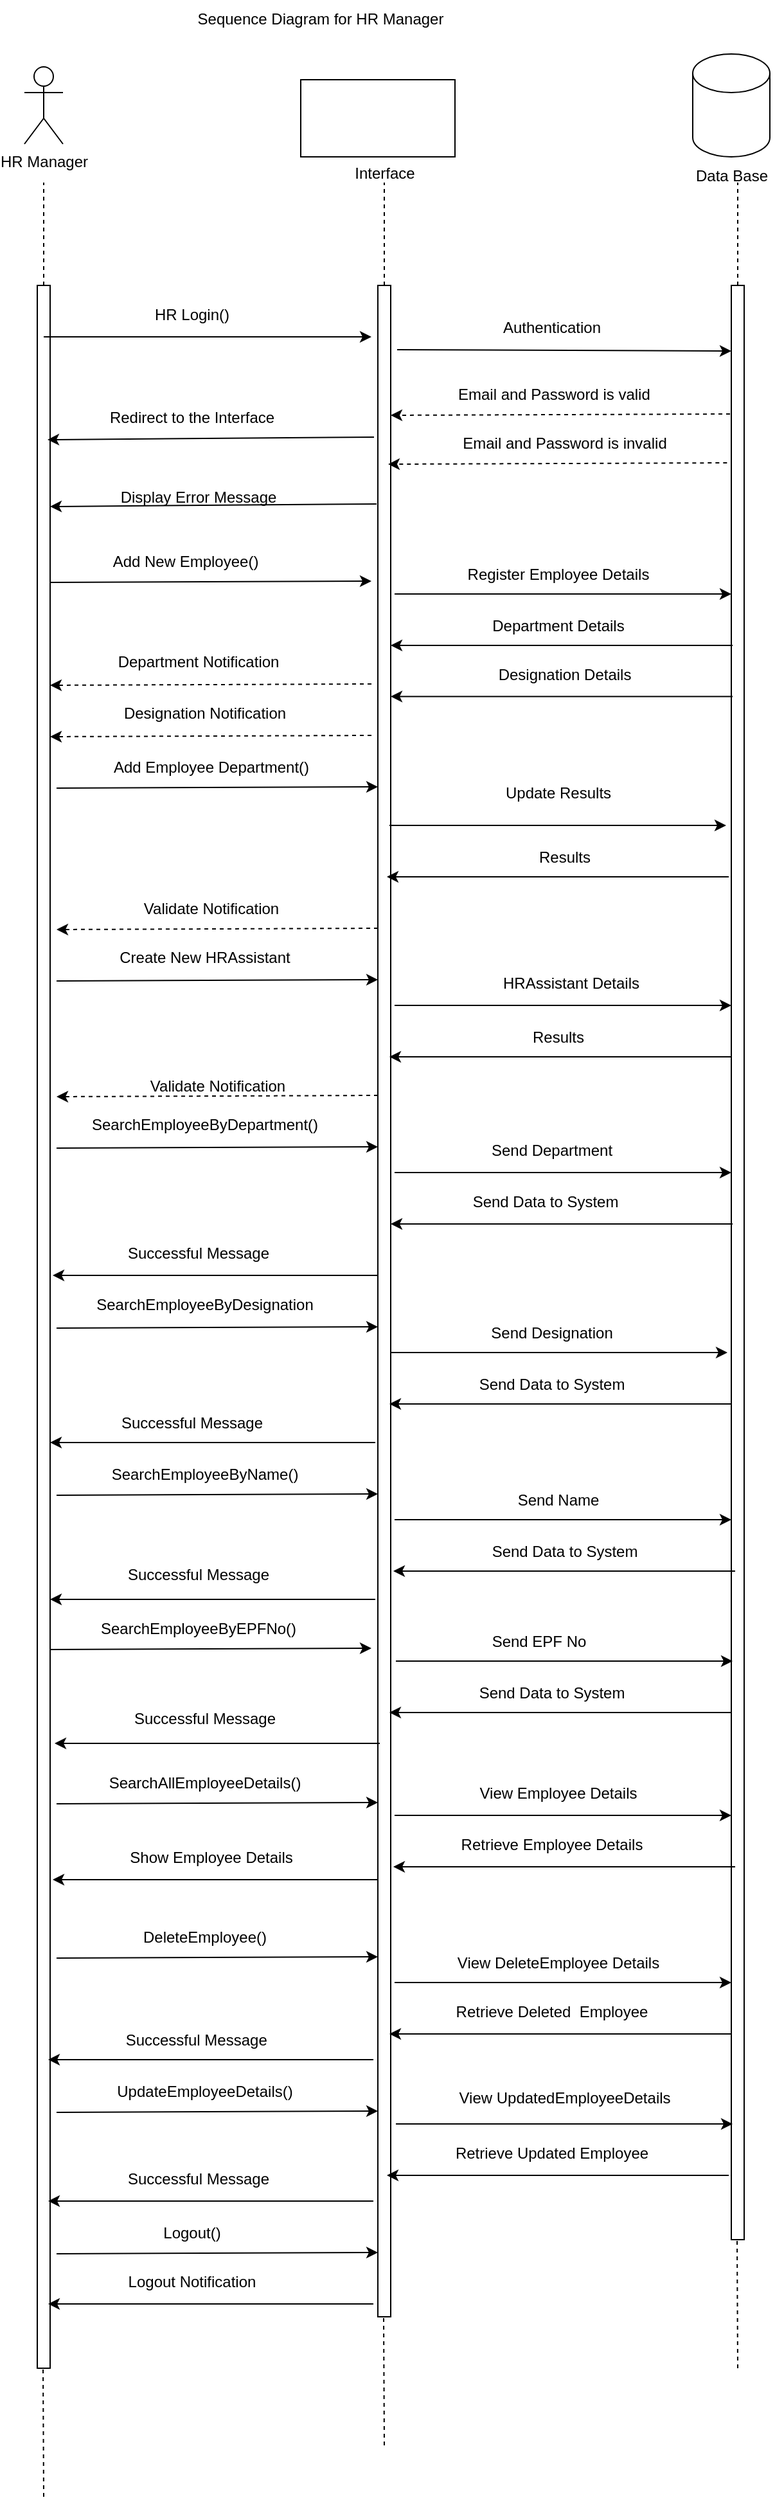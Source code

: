<mxfile version="22.1.11" type="device">
  <diagram name="Page-1" id="OKqTmcxiO-A4mmKjdJ3u">
    <mxGraphModel dx="1335" dy="636" grid="1" gridSize="10" guides="1" tooltips="1" connect="1" arrows="1" fold="1" page="1" pageScale="1" pageWidth="850" pageHeight="1100" math="0" shadow="0">
      <root>
        <mxCell id="0" />
        <mxCell id="1" parent="0" />
        <mxCell id="5ey0apjwmLTVWswMsvuO-1" value="HR Manager" style="shape=umlActor;verticalLabelPosition=bottom;verticalAlign=top;html=1;outlineConnect=0;" parent="1" vertex="1">
          <mxGeometry x="90" y="70" width="30" height="60" as="geometry" />
        </mxCell>
        <mxCell id="5ey0apjwmLTVWswMsvuO-2" value="" style="rounded=0;whiteSpace=wrap;html=1;" parent="1" vertex="1">
          <mxGeometry x="305" y="80" width="120" height="60" as="geometry" />
        </mxCell>
        <mxCell id="5ey0apjwmLTVWswMsvuO-3" value="" style="shape=cylinder3;whiteSpace=wrap;html=1;boundedLbl=1;backgroundOutline=1;size=15;" parent="1" vertex="1">
          <mxGeometry x="610" y="60" width="60" height="80" as="geometry" />
        </mxCell>
        <mxCell id="5ey0apjwmLTVWswMsvuO-4" value="Sequence Diagram for HR Manager" style="text;html=1;align=center;verticalAlign=middle;resizable=0;points=[];autosize=1;strokeColor=none;fillColor=none;" parent="1" vertex="1">
          <mxGeometry x="215" y="18" width="210" height="30" as="geometry" />
        </mxCell>
        <mxCell id="5ey0apjwmLTVWswMsvuO-7" value="Interface" style="text;html=1;align=center;verticalAlign=middle;resizable=0;points=[];autosize=1;strokeColor=none;fillColor=none;" parent="1" vertex="1">
          <mxGeometry x="335" y="138" width="70" height="30" as="geometry" />
        </mxCell>
        <mxCell id="5ey0apjwmLTVWswMsvuO-8" value="Data Base" style="text;html=1;align=center;verticalAlign=middle;resizable=0;points=[];autosize=1;strokeColor=none;fillColor=none;" parent="1" vertex="1">
          <mxGeometry x="600" y="140" width="80" height="30" as="geometry" />
        </mxCell>
        <mxCell id="5ey0apjwmLTVWswMsvuO-12" value="" style="rounded=0;whiteSpace=wrap;html=1;" parent="1" vertex="1">
          <mxGeometry x="100" y="240" width="10" height="1620" as="geometry" />
        </mxCell>
        <mxCell id="5ey0apjwmLTVWswMsvuO-13" value="" style="endArrow=none;dashed=1;html=1;rounded=0;exitX=0.5;exitY=0;exitDx=0;exitDy=0;" parent="1" source="5ey0apjwmLTVWswMsvuO-12" edge="1">
          <mxGeometry width="50" height="50" relative="1" as="geometry">
            <mxPoint x="230" y="310" as="sourcePoint" />
            <mxPoint x="105" y="160" as="targetPoint" />
          </mxGeometry>
        </mxCell>
        <mxCell id="5ey0apjwmLTVWswMsvuO-16" value="" style="rounded=0;whiteSpace=wrap;html=1;" parent="1" vertex="1">
          <mxGeometry x="365" y="240" width="10" height="1580" as="geometry" />
        </mxCell>
        <mxCell id="5ey0apjwmLTVWswMsvuO-17" value="" style="endArrow=none;dashed=1;html=1;rounded=0;exitX=0.5;exitY=0;exitDx=0;exitDy=0;" parent="1" source="5ey0apjwmLTVWswMsvuO-16" edge="1">
          <mxGeometry width="50" height="50" relative="1" as="geometry">
            <mxPoint x="495" y="310" as="sourcePoint" />
            <mxPoint x="370" y="160" as="targetPoint" />
          </mxGeometry>
        </mxCell>
        <mxCell id="5ey0apjwmLTVWswMsvuO-18" value="" style="rounded=0;whiteSpace=wrap;html=1;" parent="1" vertex="1">
          <mxGeometry x="640" y="240" width="10" height="1520" as="geometry" />
        </mxCell>
        <mxCell id="5ey0apjwmLTVWswMsvuO-19" value="" style="endArrow=none;dashed=1;html=1;rounded=0;exitX=0.5;exitY=0;exitDx=0;exitDy=0;" parent="1" source="5ey0apjwmLTVWswMsvuO-18" edge="1">
          <mxGeometry width="50" height="50" relative="1" as="geometry">
            <mxPoint x="770" y="310" as="sourcePoint" />
            <mxPoint x="645" y="160" as="targetPoint" />
          </mxGeometry>
        </mxCell>
        <mxCell id="5ey0apjwmLTVWswMsvuO-21" value="" style="endArrow=classic;html=1;rounded=0;" parent="1" edge="1">
          <mxGeometry width="50" height="50" relative="1" as="geometry">
            <mxPoint x="105" y="280" as="sourcePoint" />
            <mxPoint x="360" y="280" as="targetPoint" />
          </mxGeometry>
        </mxCell>
        <mxCell id="5ey0apjwmLTVWswMsvuO-22" value="" style="endArrow=classic;html=1;rounded=0;" parent="1" edge="1">
          <mxGeometry width="50" height="50" relative="1" as="geometry">
            <mxPoint x="380" y="290" as="sourcePoint" />
            <mxPoint x="640" y="291" as="targetPoint" />
          </mxGeometry>
        </mxCell>
        <mxCell id="5ey0apjwmLTVWswMsvuO-23" value="HR Login()" style="text;html=1;align=center;verticalAlign=middle;resizable=0;points=[];autosize=1;strokeColor=none;fillColor=none;" parent="1" vertex="1">
          <mxGeometry x="180" y="248" width="80" height="30" as="geometry" />
        </mxCell>
        <mxCell id="5ey0apjwmLTVWswMsvuO-24" value="Authentication" style="text;html=1;align=center;verticalAlign=middle;resizable=0;points=[];autosize=1;strokeColor=none;fillColor=none;" parent="1" vertex="1">
          <mxGeometry x="450" y="258" width="100" height="30" as="geometry" />
        </mxCell>
        <mxCell id="5ey0apjwmLTVWswMsvuO-26" value="&amp;nbsp;Email and Password is valid" style="text;html=1;align=center;verticalAlign=middle;resizable=0;points=[];autosize=1;strokeColor=none;fillColor=none;" parent="1" vertex="1">
          <mxGeometry x="410" y="310" width="180" height="30" as="geometry" />
        </mxCell>
        <mxCell id="5ey0apjwmLTVWswMsvuO-28" value="Redirect to the Interface" style="text;html=1;align=center;verticalAlign=middle;resizable=0;points=[];autosize=1;strokeColor=none;fillColor=none;" parent="1" vertex="1">
          <mxGeometry x="145" y="328" width="150" height="30" as="geometry" />
        </mxCell>
        <mxCell id="5ey0apjwmLTVWswMsvuO-30" value="Email and Password is invalid" style="text;html=1;align=center;verticalAlign=middle;resizable=0;points=[];autosize=1;strokeColor=none;fillColor=none;" parent="1" vertex="1">
          <mxGeometry x="420" y="348" width="180" height="30" as="geometry" />
        </mxCell>
        <mxCell id="5ey0apjwmLTVWswMsvuO-31" value="" style="endArrow=classic;html=1;rounded=0;exitX=1.182;exitY=0.065;exitDx=0;exitDy=0;exitPerimeter=0;entryX=1.1;entryY=0.195;entryDx=0;entryDy=0;entryPerimeter=0;" parent="1" edge="1">
          <mxGeometry width="50" height="50" relative="1" as="geometry">
            <mxPoint x="364" y="410" as="sourcePoint" />
            <mxPoint x="110" y="412" as="targetPoint" />
          </mxGeometry>
        </mxCell>
        <mxCell id="5ey0apjwmLTVWswMsvuO-32" value="Display Error Message" style="text;html=1;align=center;verticalAlign=middle;resizable=0;points=[];autosize=1;strokeColor=none;fillColor=none;" parent="1" vertex="1">
          <mxGeometry x="155" y="390" width="140" height="30" as="geometry" />
        </mxCell>
        <mxCell id="5ey0apjwmLTVWswMsvuO-33" value="" style="endArrow=classic;html=1;rounded=0;exitX=1.182;exitY=0.065;exitDx=0;exitDy=0;exitPerimeter=0;" parent="1" edge="1">
          <mxGeometry width="50" height="50" relative="1" as="geometry">
            <mxPoint x="110" y="471" as="sourcePoint" />
            <mxPoint x="360" y="470" as="targetPoint" />
          </mxGeometry>
        </mxCell>
        <mxCell id="5ey0apjwmLTVWswMsvuO-34" value="Add New Employee()" style="text;html=1;align=center;verticalAlign=middle;resizable=0;points=[];autosize=1;strokeColor=none;fillColor=none;" parent="1" vertex="1">
          <mxGeometry x="145" y="440" width="140" height="30" as="geometry" />
        </mxCell>
        <mxCell id="5ey0apjwmLTVWswMsvuO-35" value="" style="endArrow=classic;html=1;rounded=0;exitX=1.323;exitY=0.08;exitDx=0;exitDy=0;exitPerimeter=0;" parent="1" edge="1">
          <mxGeometry width="50" height="50" relative="1" as="geometry">
            <mxPoint x="378" y="480" as="sourcePoint" />
            <mxPoint x="640" y="480" as="targetPoint" />
          </mxGeometry>
        </mxCell>
        <mxCell id="5ey0apjwmLTVWswMsvuO-36" value="Register Employee Details" style="text;html=1;align=center;verticalAlign=middle;resizable=0;points=[];autosize=1;strokeColor=none;fillColor=none;" parent="1" vertex="1">
          <mxGeometry x="425" y="450" width="160" height="30" as="geometry" />
        </mxCell>
        <mxCell id="5ey0apjwmLTVWswMsvuO-39" value="Department Details" style="text;html=1;align=center;verticalAlign=middle;resizable=0;points=[];autosize=1;strokeColor=none;fillColor=none;" parent="1" vertex="1">
          <mxGeometry x="440" y="490" width="130" height="30" as="geometry" />
        </mxCell>
        <mxCell id="5ey0apjwmLTVWswMsvuO-40" value="" style="endArrow=classic;dashed=1;html=1;rounded=0;endFill=1;exitX=-0.133;exitY=0.214;exitDx=0;exitDy=0;exitPerimeter=0;" parent="1" edge="1">
          <mxGeometry width="50" height="50" relative="1" as="geometry">
            <mxPoint x="636.67" y="378.0" as="sourcePoint" />
            <mxPoint x="373" y="379.04" as="targetPoint" />
          </mxGeometry>
        </mxCell>
        <mxCell id="5ey0apjwmLTVWswMsvuO-41" value="" style="endArrow=classic;dashed=1;html=1;rounded=0;endFill=1;exitX=-0.133;exitY=0.214;exitDx=0;exitDy=0;exitPerimeter=0;" parent="1" edge="1">
          <mxGeometry width="50" height="50" relative="1" as="geometry">
            <mxPoint x="639" y="340" as="sourcePoint" />
            <mxPoint x="375" y="341" as="targetPoint" />
          </mxGeometry>
        </mxCell>
        <mxCell id="5ey0apjwmLTVWswMsvuO-42" value="" style="endArrow=classic;dashed=1;html=1;rounded=0;endFill=1;" parent="1" edge="1">
          <mxGeometry width="50" height="50" relative="1" as="geometry">
            <mxPoint x="360" y="550" as="sourcePoint" />
            <mxPoint x="110" y="551" as="targetPoint" />
          </mxGeometry>
        </mxCell>
        <mxCell id="5ey0apjwmLTVWswMsvuO-43" value="Department Notification" style="text;html=1;align=center;verticalAlign=middle;resizable=0;points=[];autosize=1;strokeColor=none;fillColor=none;" parent="1" vertex="1">
          <mxGeometry x="150" y="518" width="150" height="30" as="geometry" />
        </mxCell>
        <mxCell id="5ey0apjwmLTVWswMsvuO-44" value="" style="endArrow=classic;html=1;rounded=0;entryX=0.933;entryY=0.438;entryDx=0;entryDy=0;entryPerimeter=0;" parent="1" edge="1">
          <mxGeometry width="50" height="50" relative="1" as="geometry">
            <mxPoint x="641" y="559.71" as="sourcePoint" />
            <mxPoint x="375" y="559.71" as="targetPoint" />
          </mxGeometry>
        </mxCell>
        <mxCell id="5ey0apjwmLTVWswMsvuO-45" value="Designation Details" style="text;html=1;align=center;verticalAlign=middle;resizable=0;points=[];autosize=1;strokeColor=none;fillColor=none;" parent="1" vertex="1">
          <mxGeometry x="445" y="528" width="130" height="30" as="geometry" />
        </mxCell>
        <mxCell id="5ey0apjwmLTVWswMsvuO-46" value="" style="endArrow=classic;dashed=1;html=1;rounded=0;endFill=1;" parent="1" edge="1">
          <mxGeometry width="50" height="50" relative="1" as="geometry">
            <mxPoint x="360" y="590" as="sourcePoint" />
            <mxPoint x="110" y="591" as="targetPoint" />
          </mxGeometry>
        </mxCell>
        <mxCell id="5ey0apjwmLTVWswMsvuO-47" value="Designation Notification" style="text;html=1;align=center;verticalAlign=middle;resizable=0;points=[];autosize=1;strokeColor=none;fillColor=none;" parent="1" vertex="1">
          <mxGeometry x="155" y="558" width="150" height="30" as="geometry" />
        </mxCell>
        <mxCell id="5ey0apjwmLTVWswMsvuO-49" value="" style="endArrow=classic;html=1;rounded=0;exitX=1.182;exitY=0.065;exitDx=0;exitDy=0;exitPerimeter=0;" parent="1" edge="1">
          <mxGeometry width="50" height="50" relative="1" as="geometry">
            <mxPoint x="115" y="631" as="sourcePoint" />
            <mxPoint x="365" y="630" as="targetPoint" />
          </mxGeometry>
        </mxCell>
        <mxCell id="5ey0apjwmLTVWswMsvuO-50" value="Add Employee Department()" style="text;html=1;align=center;verticalAlign=middle;resizable=0;points=[];autosize=1;strokeColor=none;fillColor=none;" parent="1" vertex="1">
          <mxGeometry x="145" y="600" width="180" height="30" as="geometry" />
        </mxCell>
        <mxCell id="5ey0apjwmLTVWswMsvuO-51" value="" style="endArrow=classic;html=1;rounded=0;exitX=1.323;exitY=0.08;exitDx=0;exitDy=0;exitPerimeter=0;" parent="1" edge="1">
          <mxGeometry width="50" height="50" relative="1" as="geometry">
            <mxPoint x="374" y="660" as="sourcePoint" />
            <mxPoint x="636" y="660" as="targetPoint" />
          </mxGeometry>
        </mxCell>
        <mxCell id="5ey0apjwmLTVWswMsvuO-52" value="Update Results" style="text;html=1;align=center;verticalAlign=middle;resizable=0;points=[];autosize=1;strokeColor=none;fillColor=none;" parent="1" vertex="1">
          <mxGeometry x="450" y="620" width="110" height="30" as="geometry" />
        </mxCell>
        <mxCell id="5ey0apjwmLTVWswMsvuO-53" value="" style="endArrow=classic;html=1;rounded=0;entryX=0.933;entryY=0.438;entryDx=0;entryDy=0;entryPerimeter=0;" parent="1" edge="1">
          <mxGeometry width="50" height="50" relative="1" as="geometry">
            <mxPoint x="638" y="700" as="sourcePoint" />
            <mxPoint x="372" y="700" as="targetPoint" />
          </mxGeometry>
        </mxCell>
        <mxCell id="5ey0apjwmLTVWswMsvuO-54" value="Results" style="text;html=1;align=center;verticalAlign=middle;resizable=0;points=[];autosize=1;strokeColor=none;fillColor=none;" parent="1" vertex="1">
          <mxGeometry x="480" y="670" width="60" height="30" as="geometry" />
        </mxCell>
        <mxCell id="5ey0apjwmLTVWswMsvuO-55" value="" style="endArrow=classic;dashed=1;html=1;rounded=0;endFill=1;" parent="1" edge="1">
          <mxGeometry width="50" height="50" relative="1" as="geometry">
            <mxPoint x="365" y="740" as="sourcePoint" />
            <mxPoint x="115" y="741" as="targetPoint" />
          </mxGeometry>
        </mxCell>
        <mxCell id="5ey0apjwmLTVWswMsvuO-56" value="Validate Notification" style="text;html=1;align=center;verticalAlign=middle;resizable=0;points=[];autosize=1;strokeColor=none;fillColor=none;" parent="1" vertex="1">
          <mxGeometry x="170" y="710" width="130" height="30" as="geometry" />
        </mxCell>
        <mxCell id="5ey0apjwmLTVWswMsvuO-57" value="" style="endArrow=classic;html=1;rounded=0;exitX=1.182;exitY=0.065;exitDx=0;exitDy=0;exitPerimeter=0;" parent="1" edge="1">
          <mxGeometry width="50" height="50" relative="1" as="geometry">
            <mxPoint x="115" y="781" as="sourcePoint" />
            <mxPoint x="365" y="780" as="targetPoint" />
          </mxGeometry>
        </mxCell>
        <mxCell id="5ey0apjwmLTVWswMsvuO-58" value="Create New HRAssistant" style="text;html=1;align=center;verticalAlign=middle;resizable=0;points=[];autosize=1;strokeColor=none;fillColor=none;" parent="1" vertex="1">
          <mxGeometry x="150" y="748" width="160" height="30" as="geometry" />
        </mxCell>
        <mxCell id="5ey0apjwmLTVWswMsvuO-59" value="" style="endArrow=classic;html=1;rounded=0;exitX=1.323;exitY=0.08;exitDx=0;exitDy=0;exitPerimeter=0;" parent="1" edge="1">
          <mxGeometry width="50" height="50" relative="1" as="geometry">
            <mxPoint x="378" y="800" as="sourcePoint" />
            <mxPoint x="640" y="800" as="targetPoint" />
          </mxGeometry>
        </mxCell>
        <mxCell id="5ey0apjwmLTVWswMsvuO-60" value="HRAssistant Details" style="text;html=1;align=center;verticalAlign=middle;resizable=0;points=[];autosize=1;strokeColor=none;fillColor=none;" parent="1" vertex="1">
          <mxGeometry x="450" y="768" width="130" height="30" as="geometry" />
        </mxCell>
        <mxCell id="5ey0apjwmLTVWswMsvuO-61" value="" style="endArrow=classic;html=1;rounded=0;entryX=0.933;entryY=0.438;entryDx=0;entryDy=0;entryPerimeter=0;" parent="1" edge="1">
          <mxGeometry width="50" height="50" relative="1" as="geometry">
            <mxPoint x="640" y="840" as="sourcePoint" />
            <mxPoint x="374" y="840" as="targetPoint" />
          </mxGeometry>
        </mxCell>
        <mxCell id="5ey0apjwmLTVWswMsvuO-62" value="Results" style="text;html=1;align=center;verticalAlign=middle;resizable=0;points=[];autosize=1;strokeColor=none;fillColor=none;" parent="1" vertex="1">
          <mxGeometry x="475" y="810" width="60" height="30" as="geometry" />
        </mxCell>
        <mxCell id="5ey0apjwmLTVWswMsvuO-63" value="" style="endArrow=classic;dashed=1;html=1;rounded=0;endFill=1;" parent="1" edge="1">
          <mxGeometry width="50" height="50" relative="1" as="geometry">
            <mxPoint x="365" y="870" as="sourcePoint" />
            <mxPoint x="115" y="871" as="targetPoint" />
          </mxGeometry>
        </mxCell>
        <mxCell id="5ey0apjwmLTVWswMsvuO-64" value="Validate Notification" style="text;html=1;align=center;verticalAlign=middle;resizable=0;points=[];autosize=1;strokeColor=none;fillColor=none;" parent="1" vertex="1">
          <mxGeometry x="175" y="848" width="130" height="30" as="geometry" />
        </mxCell>
        <mxCell id="5ey0apjwmLTVWswMsvuO-65" value="" style="endArrow=classic;html=1;rounded=0;exitX=1.182;exitY=0.065;exitDx=0;exitDy=0;exitPerimeter=0;" parent="1" edge="1">
          <mxGeometry width="50" height="50" relative="1" as="geometry">
            <mxPoint x="115" y="911" as="sourcePoint" />
            <mxPoint x="365" y="910" as="targetPoint" />
          </mxGeometry>
        </mxCell>
        <mxCell id="5ey0apjwmLTVWswMsvuO-66" value="SearchEmployeeByDepartment()" style="text;html=1;align=center;verticalAlign=middle;resizable=0;points=[];autosize=1;strokeColor=none;fillColor=none;" parent="1" vertex="1">
          <mxGeometry x="130" y="878" width="200" height="30" as="geometry" />
        </mxCell>
        <mxCell id="5ey0apjwmLTVWswMsvuO-67" value="" style="endArrow=classic;html=1;rounded=0;exitX=1.323;exitY=0.08;exitDx=0;exitDy=0;exitPerimeter=0;" parent="1" edge="1">
          <mxGeometry width="50" height="50" relative="1" as="geometry">
            <mxPoint x="378" y="930" as="sourcePoint" />
            <mxPoint x="640" y="930" as="targetPoint" />
          </mxGeometry>
        </mxCell>
        <mxCell id="5ey0apjwmLTVWswMsvuO-68" value="Send Department" style="text;html=1;align=center;verticalAlign=middle;resizable=0;points=[];autosize=1;strokeColor=none;fillColor=none;" parent="1" vertex="1">
          <mxGeometry x="440" y="898" width="120" height="30" as="geometry" />
        </mxCell>
        <mxCell id="5ey0apjwmLTVWswMsvuO-69" value="" style="endArrow=classic;html=1;rounded=0;entryX=0.933;entryY=0.438;entryDx=0;entryDy=0;entryPerimeter=0;" parent="1" edge="1">
          <mxGeometry width="50" height="50" relative="1" as="geometry">
            <mxPoint x="641" y="970" as="sourcePoint" />
            <mxPoint x="375" y="970" as="targetPoint" />
          </mxGeometry>
        </mxCell>
        <mxCell id="5ey0apjwmLTVWswMsvuO-70" value="Send Data to System" style="text;html=1;align=center;verticalAlign=middle;resizable=0;points=[];autosize=1;strokeColor=none;fillColor=none;" parent="1" vertex="1">
          <mxGeometry x="425" y="938" width="140" height="30" as="geometry" />
        </mxCell>
        <mxCell id="5ey0apjwmLTVWswMsvuO-71" value="" style="endArrow=classic;html=1;rounded=0;exitX=1.182;exitY=0.065;exitDx=0;exitDy=0;exitPerimeter=0;entryX=1.1;entryY=0.195;entryDx=0;entryDy=0;entryPerimeter=0;" parent="1" edge="1">
          <mxGeometry width="50" height="50" relative="1" as="geometry">
            <mxPoint x="362" y="358" as="sourcePoint" />
            <mxPoint x="108" y="360" as="targetPoint" />
          </mxGeometry>
        </mxCell>
        <mxCell id="5ey0apjwmLTVWswMsvuO-72" value="" style="endArrow=classic;html=1;rounded=0;entryX=0.933;entryY=0.438;entryDx=0;entryDy=0;entryPerimeter=0;" parent="1" edge="1">
          <mxGeometry width="50" height="50" relative="1" as="geometry">
            <mxPoint x="641" y="520" as="sourcePoint" />
            <mxPoint x="375" y="520" as="targetPoint" />
          </mxGeometry>
        </mxCell>
        <mxCell id="5ey0apjwmLTVWswMsvuO-73" value="" style="endArrow=classic;html=1;rounded=0;entryX=0.933;entryY=0.438;entryDx=0;entryDy=0;entryPerimeter=0;" parent="1" edge="1">
          <mxGeometry width="50" height="50" relative="1" as="geometry">
            <mxPoint x="365" y="1010" as="sourcePoint" />
            <mxPoint x="112" y="1010" as="targetPoint" />
          </mxGeometry>
        </mxCell>
        <mxCell id="5ey0apjwmLTVWswMsvuO-74" value="Successful Message" style="text;html=1;align=center;verticalAlign=middle;resizable=0;points=[];autosize=1;strokeColor=none;fillColor=none;" parent="1" vertex="1">
          <mxGeometry x="160" y="978" width="130" height="30" as="geometry" />
        </mxCell>
        <mxCell id="5ey0apjwmLTVWswMsvuO-75" value="" style="endArrow=classic;html=1;rounded=0;exitX=1.182;exitY=0.065;exitDx=0;exitDy=0;exitPerimeter=0;" parent="1" edge="1">
          <mxGeometry width="50" height="50" relative="1" as="geometry">
            <mxPoint x="115" y="1051" as="sourcePoint" />
            <mxPoint x="365" y="1050" as="targetPoint" />
          </mxGeometry>
        </mxCell>
        <mxCell id="5ey0apjwmLTVWswMsvuO-76" value="SearchEmployeeByDesignation" style="text;html=1;align=center;verticalAlign=middle;resizable=0;points=[];autosize=1;strokeColor=none;fillColor=none;" parent="1" vertex="1">
          <mxGeometry x="135" y="1018" width="190" height="30" as="geometry" />
        </mxCell>
        <mxCell id="5ey0apjwmLTVWswMsvuO-77" value="" style="endArrow=classic;html=1;rounded=0;exitX=1.323;exitY=0.08;exitDx=0;exitDy=0;exitPerimeter=0;" parent="1" edge="1">
          <mxGeometry width="50" height="50" relative="1" as="geometry">
            <mxPoint x="375" y="1070" as="sourcePoint" />
            <mxPoint x="637" y="1070" as="targetPoint" />
          </mxGeometry>
        </mxCell>
        <mxCell id="5ey0apjwmLTVWswMsvuO-78" value="Send Designation" style="text;html=1;align=center;verticalAlign=middle;resizable=0;points=[];autosize=1;strokeColor=none;fillColor=none;" parent="1" vertex="1">
          <mxGeometry x="440" y="1040" width="120" height="30" as="geometry" />
        </mxCell>
        <mxCell id="5ey0apjwmLTVWswMsvuO-79" value="" style="endArrow=classic;html=1;rounded=0;entryX=0.933;entryY=0.438;entryDx=0;entryDy=0;entryPerimeter=0;" parent="1" edge="1">
          <mxGeometry width="50" height="50" relative="1" as="geometry">
            <mxPoint x="640" y="1110" as="sourcePoint" />
            <mxPoint x="374" y="1110" as="targetPoint" />
          </mxGeometry>
        </mxCell>
        <mxCell id="5ey0apjwmLTVWswMsvuO-80" value="Send Data to System" style="text;html=1;align=center;verticalAlign=middle;resizable=0;points=[];autosize=1;strokeColor=none;fillColor=none;" parent="1" vertex="1">
          <mxGeometry x="430" y="1080" width="140" height="30" as="geometry" />
        </mxCell>
        <mxCell id="5ey0apjwmLTVWswMsvuO-81" value="" style="endArrow=classic;html=1;rounded=0;entryX=0.933;entryY=0.438;entryDx=0;entryDy=0;entryPerimeter=0;" parent="1" edge="1">
          <mxGeometry width="50" height="50" relative="1" as="geometry">
            <mxPoint x="363" y="1140" as="sourcePoint" />
            <mxPoint x="110" y="1140" as="targetPoint" />
          </mxGeometry>
        </mxCell>
        <mxCell id="5ey0apjwmLTVWswMsvuO-82" value="Successful Message" style="text;html=1;align=center;verticalAlign=middle;resizable=0;points=[];autosize=1;strokeColor=none;fillColor=none;" parent="1" vertex="1">
          <mxGeometry x="155" y="1110" width="130" height="30" as="geometry" />
        </mxCell>
        <mxCell id="5ey0apjwmLTVWswMsvuO-83" value="" style="endArrow=classic;html=1;rounded=0;exitX=1.182;exitY=0.065;exitDx=0;exitDy=0;exitPerimeter=0;" parent="1" edge="1">
          <mxGeometry width="50" height="50" relative="1" as="geometry">
            <mxPoint x="115" y="1181" as="sourcePoint" />
            <mxPoint x="365" y="1180" as="targetPoint" />
          </mxGeometry>
        </mxCell>
        <mxCell id="5ey0apjwmLTVWswMsvuO-84" value="SearchEmployeeByName()" style="text;html=1;align=center;verticalAlign=middle;resizable=0;points=[];autosize=1;strokeColor=none;fillColor=none;" parent="1" vertex="1">
          <mxGeometry x="145" y="1150" width="170" height="30" as="geometry" />
        </mxCell>
        <mxCell id="5ey0apjwmLTVWswMsvuO-85" value="" style="endArrow=classic;html=1;rounded=0;exitX=1.323;exitY=0.08;exitDx=0;exitDy=0;exitPerimeter=0;" parent="1" edge="1">
          <mxGeometry width="50" height="50" relative="1" as="geometry">
            <mxPoint x="378" y="1200" as="sourcePoint" />
            <mxPoint x="640" y="1200" as="targetPoint" />
          </mxGeometry>
        </mxCell>
        <mxCell id="5ey0apjwmLTVWswMsvuO-86" value="Send Name" style="text;html=1;align=center;verticalAlign=middle;resizable=0;points=[];autosize=1;strokeColor=none;fillColor=none;" parent="1" vertex="1">
          <mxGeometry x="460" y="1170" width="90" height="30" as="geometry" />
        </mxCell>
        <mxCell id="5ey0apjwmLTVWswMsvuO-87" value="" style="endArrow=classic;html=1;rounded=0;entryX=0.933;entryY=0.438;entryDx=0;entryDy=0;entryPerimeter=0;" parent="1" edge="1">
          <mxGeometry width="50" height="50" relative="1" as="geometry">
            <mxPoint x="643" y="1240" as="sourcePoint" />
            <mxPoint x="377" y="1240" as="targetPoint" />
          </mxGeometry>
        </mxCell>
        <mxCell id="5ey0apjwmLTVWswMsvuO-88" value="Send Data to System" style="text;html=1;align=center;verticalAlign=middle;resizable=0;points=[];autosize=1;strokeColor=none;fillColor=none;" parent="1" vertex="1">
          <mxGeometry x="440" y="1210" width="140" height="30" as="geometry" />
        </mxCell>
        <mxCell id="5ey0apjwmLTVWswMsvuO-89" value="" style="endArrow=classic;html=1;rounded=0;entryX=0.933;entryY=0.438;entryDx=0;entryDy=0;entryPerimeter=0;" parent="1" edge="1">
          <mxGeometry width="50" height="50" relative="1" as="geometry">
            <mxPoint x="363" y="1262" as="sourcePoint" />
            <mxPoint x="110" y="1262" as="targetPoint" />
          </mxGeometry>
        </mxCell>
        <mxCell id="5ey0apjwmLTVWswMsvuO-90" value="Successful Message" style="text;html=1;align=center;verticalAlign=middle;resizable=0;points=[];autosize=1;strokeColor=none;fillColor=none;" parent="1" vertex="1">
          <mxGeometry x="160" y="1228" width="130" height="30" as="geometry" />
        </mxCell>
        <mxCell id="5ey0apjwmLTVWswMsvuO-91" value="" style="endArrow=classic;html=1;rounded=0;exitX=1.182;exitY=0.065;exitDx=0;exitDy=0;exitPerimeter=0;" parent="1" edge="1">
          <mxGeometry width="50" height="50" relative="1" as="geometry">
            <mxPoint x="110" y="1301" as="sourcePoint" />
            <mxPoint x="360" y="1300" as="targetPoint" />
          </mxGeometry>
        </mxCell>
        <mxCell id="5ey0apjwmLTVWswMsvuO-92" value="SearchEmployeeByEPFNo()" style="text;html=1;align=center;verticalAlign=middle;resizable=0;points=[];autosize=1;strokeColor=none;fillColor=none;" parent="1" vertex="1">
          <mxGeometry x="135" y="1270" width="180" height="30" as="geometry" />
        </mxCell>
        <mxCell id="5ey0apjwmLTVWswMsvuO-93" value="" style="endArrow=classic;html=1;rounded=0;exitX=1.323;exitY=0.08;exitDx=0;exitDy=0;exitPerimeter=0;" parent="1" edge="1">
          <mxGeometry width="50" height="50" relative="1" as="geometry">
            <mxPoint x="379" y="1310" as="sourcePoint" />
            <mxPoint x="641" y="1310" as="targetPoint" />
          </mxGeometry>
        </mxCell>
        <mxCell id="5ey0apjwmLTVWswMsvuO-94" value="Send EPF No" style="text;html=1;align=center;verticalAlign=middle;resizable=0;points=[];autosize=1;strokeColor=none;fillColor=none;" parent="1" vertex="1">
          <mxGeometry x="440" y="1280" width="100" height="30" as="geometry" />
        </mxCell>
        <mxCell id="5ey0apjwmLTVWswMsvuO-95" value="" style="endArrow=classic;html=1;rounded=0;entryX=0.933;entryY=0.438;entryDx=0;entryDy=0;entryPerimeter=0;" parent="1" edge="1">
          <mxGeometry width="50" height="50" relative="1" as="geometry">
            <mxPoint x="640" y="1350" as="sourcePoint" />
            <mxPoint x="374" y="1350" as="targetPoint" />
          </mxGeometry>
        </mxCell>
        <mxCell id="5ey0apjwmLTVWswMsvuO-96" value="Send Data to System" style="text;html=1;align=center;verticalAlign=middle;resizable=0;points=[];autosize=1;strokeColor=none;fillColor=none;" parent="1" vertex="1">
          <mxGeometry x="430" y="1320" width="140" height="30" as="geometry" />
        </mxCell>
        <mxCell id="5ey0apjwmLTVWswMsvuO-97" value="" style="endArrow=classic;html=1;rounded=0;entryX=0.933;entryY=0.438;entryDx=0;entryDy=0;entryPerimeter=0;" parent="1" edge="1">
          <mxGeometry width="50" height="50" relative="1" as="geometry">
            <mxPoint x="366.5" y="1374" as="sourcePoint" />
            <mxPoint x="113.5" y="1374" as="targetPoint" />
          </mxGeometry>
        </mxCell>
        <mxCell id="5ey0apjwmLTVWswMsvuO-98" value="Successful Message" style="text;html=1;align=center;verticalAlign=middle;resizable=0;points=[];autosize=1;strokeColor=none;fillColor=none;" parent="1" vertex="1">
          <mxGeometry x="165" y="1340" width="130" height="30" as="geometry" />
        </mxCell>
        <mxCell id="5ey0apjwmLTVWswMsvuO-99" value="" style="endArrow=classic;html=1;rounded=0;exitX=1.182;exitY=0.065;exitDx=0;exitDy=0;exitPerimeter=0;" parent="1" edge="1">
          <mxGeometry width="50" height="50" relative="1" as="geometry">
            <mxPoint x="115" y="1421" as="sourcePoint" />
            <mxPoint x="365" y="1420" as="targetPoint" />
          </mxGeometry>
        </mxCell>
        <mxCell id="5ey0apjwmLTVWswMsvuO-100" value="SearchAllEmployeeDetails()" style="text;html=1;align=center;verticalAlign=middle;resizable=0;points=[];autosize=1;strokeColor=none;fillColor=none;" parent="1" vertex="1">
          <mxGeometry x="145" y="1390" width="170" height="30" as="geometry" />
        </mxCell>
        <mxCell id="5ey0apjwmLTVWswMsvuO-101" value="" style="endArrow=classic;html=1;rounded=0;exitX=1.323;exitY=0.08;exitDx=0;exitDy=0;exitPerimeter=0;" parent="1" edge="1">
          <mxGeometry width="50" height="50" relative="1" as="geometry">
            <mxPoint x="378" y="1430" as="sourcePoint" />
            <mxPoint x="640" y="1430" as="targetPoint" />
          </mxGeometry>
        </mxCell>
        <mxCell id="5ey0apjwmLTVWswMsvuO-102" value="View Employee Details" style="text;html=1;align=center;verticalAlign=middle;resizable=0;points=[];autosize=1;strokeColor=none;fillColor=none;" parent="1" vertex="1">
          <mxGeometry x="430" y="1398" width="150" height="30" as="geometry" />
        </mxCell>
        <mxCell id="5ey0apjwmLTVWswMsvuO-103" value="" style="endArrow=classic;html=1;rounded=0;entryX=0.933;entryY=0.438;entryDx=0;entryDy=0;entryPerimeter=0;" parent="1" edge="1">
          <mxGeometry width="50" height="50" relative="1" as="geometry">
            <mxPoint x="643" y="1470" as="sourcePoint" />
            <mxPoint x="377" y="1470" as="targetPoint" />
          </mxGeometry>
        </mxCell>
        <mxCell id="5ey0apjwmLTVWswMsvuO-104" value="Retrieve Employee Details" style="text;html=1;align=center;verticalAlign=middle;resizable=0;points=[];autosize=1;strokeColor=none;fillColor=none;" parent="1" vertex="1">
          <mxGeometry x="420" y="1438" width="160" height="30" as="geometry" />
        </mxCell>
        <mxCell id="5ey0apjwmLTVWswMsvuO-105" value="" style="endArrow=classic;html=1;rounded=0;entryX=0.933;entryY=0.438;entryDx=0;entryDy=0;entryPerimeter=0;" parent="1" edge="1">
          <mxGeometry width="50" height="50" relative="1" as="geometry">
            <mxPoint x="365" y="1480" as="sourcePoint" />
            <mxPoint x="112" y="1480" as="targetPoint" />
          </mxGeometry>
        </mxCell>
        <mxCell id="5ey0apjwmLTVWswMsvuO-106" value="Show Employee Details" style="text;html=1;align=center;verticalAlign=middle;resizable=0;points=[];autosize=1;strokeColor=none;fillColor=none;" parent="1" vertex="1">
          <mxGeometry x="160" y="1448" width="150" height="30" as="geometry" />
        </mxCell>
        <mxCell id="5ey0apjwmLTVWswMsvuO-107" value="" style="endArrow=classic;html=1;rounded=0;exitX=1.182;exitY=0.065;exitDx=0;exitDy=0;exitPerimeter=0;" parent="1" edge="1">
          <mxGeometry width="50" height="50" relative="1" as="geometry">
            <mxPoint x="115" y="1541" as="sourcePoint" />
            <mxPoint x="365" y="1540" as="targetPoint" />
          </mxGeometry>
        </mxCell>
        <mxCell id="5ey0apjwmLTVWswMsvuO-108" value="DeleteEmployee()" style="text;html=1;align=center;verticalAlign=middle;resizable=0;points=[];autosize=1;strokeColor=none;fillColor=none;" parent="1" vertex="1">
          <mxGeometry x="170" y="1510" width="120" height="30" as="geometry" />
        </mxCell>
        <mxCell id="5ey0apjwmLTVWswMsvuO-109" value="" style="endArrow=classic;html=1;rounded=0;exitX=1.323;exitY=0.08;exitDx=0;exitDy=0;exitPerimeter=0;" parent="1" edge="1">
          <mxGeometry width="50" height="50" relative="1" as="geometry">
            <mxPoint x="378" y="1560" as="sourcePoint" />
            <mxPoint x="640" y="1560" as="targetPoint" />
          </mxGeometry>
        </mxCell>
        <mxCell id="5ey0apjwmLTVWswMsvuO-111" value="View DeleteEmployee Details" style="text;html=1;align=center;verticalAlign=middle;resizable=0;points=[];autosize=1;strokeColor=none;fillColor=none;" parent="1" vertex="1">
          <mxGeometry x="415" y="1530" width="180" height="30" as="geometry" />
        </mxCell>
        <mxCell id="5ey0apjwmLTVWswMsvuO-112" value="" style="endArrow=classic;html=1;rounded=0;entryX=0.933;entryY=0.438;entryDx=0;entryDy=0;entryPerimeter=0;" parent="1" edge="1">
          <mxGeometry width="50" height="50" relative="1" as="geometry">
            <mxPoint x="640" y="1600" as="sourcePoint" />
            <mxPoint x="374" y="1600" as="targetPoint" />
          </mxGeometry>
        </mxCell>
        <mxCell id="5ey0apjwmLTVWswMsvuO-113" value="Retrieve Deleted&amp;nbsp; Employee" style="text;html=1;align=center;verticalAlign=middle;resizable=0;points=[];autosize=1;strokeColor=none;fillColor=none;" parent="1" vertex="1">
          <mxGeometry x="415" y="1568" width="170" height="30" as="geometry" />
        </mxCell>
        <mxCell id="5ey0apjwmLTVWswMsvuO-114" value="" style="endArrow=classic;html=1;rounded=0;entryX=0.933;entryY=0.438;entryDx=0;entryDy=0;entryPerimeter=0;" parent="1" edge="1">
          <mxGeometry width="50" height="50" relative="1" as="geometry">
            <mxPoint x="361.5" y="1620" as="sourcePoint" />
            <mxPoint x="108.5" y="1620" as="targetPoint" />
          </mxGeometry>
        </mxCell>
        <mxCell id="5ey0apjwmLTVWswMsvuO-115" value="Successful Message&amp;nbsp;" style="text;html=1;align=center;verticalAlign=middle;resizable=0;points=[];autosize=1;strokeColor=none;fillColor=none;" parent="1" vertex="1">
          <mxGeometry x="155" y="1590" width="140" height="30" as="geometry" />
        </mxCell>
        <mxCell id="5ey0apjwmLTVWswMsvuO-116" value="" style="endArrow=classic;html=1;rounded=0;exitX=1.182;exitY=0.065;exitDx=0;exitDy=0;exitPerimeter=0;" parent="1" edge="1">
          <mxGeometry width="50" height="50" relative="1" as="geometry">
            <mxPoint x="115" y="1661" as="sourcePoint" />
            <mxPoint x="365" y="1660" as="targetPoint" />
          </mxGeometry>
        </mxCell>
        <mxCell id="5ey0apjwmLTVWswMsvuO-117" value="UpdateEmployeeDetails()" style="text;html=1;align=center;verticalAlign=middle;resizable=0;points=[];autosize=1;strokeColor=none;fillColor=none;" parent="1" vertex="1">
          <mxGeometry x="150" y="1630" width="160" height="30" as="geometry" />
        </mxCell>
        <mxCell id="5ey0apjwmLTVWswMsvuO-118" value="" style="endArrow=classic;html=1;rounded=0;exitX=1.323;exitY=0.08;exitDx=0;exitDy=0;exitPerimeter=0;" parent="1" edge="1">
          <mxGeometry width="50" height="50" relative="1" as="geometry">
            <mxPoint x="379" y="1670" as="sourcePoint" />
            <mxPoint x="641" y="1670" as="targetPoint" />
          </mxGeometry>
        </mxCell>
        <mxCell id="5ey0apjwmLTVWswMsvuO-119" value="View UpdatedEmployeeDetails" style="text;html=1;align=center;verticalAlign=middle;resizable=0;points=[];autosize=1;strokeColor=none;fillColor=none;" parent="1" vertex="1">
          <mxGeometry x="415" y="1635" width="190" height="30" as="geometry" />
        </mxCell>
        <mxCell id="5ey0apjwmLTVWswMsvuO-120" value="" style="endArrow=classic;html=1;rounded=0;entryX=0.933;entryY=0.438;entryDx=0;entryDy=0;entryPerimeter=0;" parent="1" edge="1">
          <mxGeometry width="50" height="50" relative="1" as="geometry">
            <mxPoint x="638" y="1710" as="sourcePoint" />
            <mxPoint x="372" y="1710" as="targetPoint" />
          </mxGeometry>
        </mxCell>
        <mxCell id="5ey0apjwmLTVWswMsvuO-121" value="Retrieve Updated Employee" style="text;html=1;align=center;verticalAlign=middle;resizable=0;points=[];autosize=1;strokeColor=none;fillColor=none;" parent="1" vertex="1">
          <mxGeometry x="415" y="1678" width="170" height="30" as="geometry" />
        </mxCell>
        <mxCell id="5ey0apjwmLTVWswMsvuO-122" value="" style="endArrow=classic;html=1;rounded=0;entryX=0.933;entryY=0.438;entryDx=0;entryDy=0;entryPerimeter=0;" parent="1" edge="1">
          <mxGeometry width="50" height="50" relative="1" as="geometry">
            <mxPoint x="361.5" y="1730" as="sourcePoint" />
            <mxPoint x="108.5" y="1730" as="targetPoint" />
          </mxGeometry>
        </mxCell>
        <mxCell id="5ey0apjwmLTVWswMsvuO-123" value="Successful Message" style="text;html=1;align=center;verticalAlign=middle;resizable=0;points=[];autosize=1;strokeColor=none;fillColor=none;" parent="1" vertex="1">
          <mxGeometry x="160" y="1698" width="130" height="30" as="geometry" />
        </mxCell>
        <mxCell id="5ey0apjwmLTVWswMsvuO-124" value="" style="endArrow=classic;html=1;rounded=0;exitX=1.182;exitY=0.065;exitDx=0;exitDy=0;exitPerimeter=0;" parent="1" edge="1">
          <mxGeometry width="50" height="50" relative="1" as="geometry">
            <mxPoint x="115" y="1771" as="sourcePoint" />
            <mxPoint x="365" y="1770" as="targetPoint" />
          </mxGeometry>
        </mxCell>
        <mxCell id="5ey0apjwmLTVWswMsvuO-125" value="Logout()" style="text;html=1;align=center;verticalAlign=middle;resizable=0;points=[];autosize=1;strokeColor=none;fillColor=none;" parent="1" vertex="1">
          <mxGeometry x="185" y="1740" width="70" height="30" as="geometry" />
        </mxCell>
        <mxCell id="5ey0apjwmLTVWswMsvuO-126" value="" style="endArrow=classic;html=1;rounded=0;entryX=0.933;entryY=0.438;entryDx=0;entryDy=0;entryPerimeter=0;" parent="1" edge="1">
          <mxGeometry width="50" height="50" relative="1" as="geometry">
            <mxPoint x="361.5" y="1810" as="sourcePoint" />
            <mxPoint x="108.5" y="1810" as="targetPoint" />
          </mxGeometry>
        </mxCell>
        <mxCell id="5ey0apjwmLTVWswMsvuO-127" value="Logout Notification" style="text;html=1;align=center;verticalAlign=middle;resizable=0;points=[];autosize=1;strokeColor=none;fillColor=none;" parent="1" vertex="1">
          <mxGeometry x="160" y="1778" width="120" height="30" as="geometry" />
        </mxCell>
        <mxCell id="yeU8VBTKVNjn0RqhSNfT-3" value="" style="endArrow=none;dashed=1;html=1;rounded=0;" edge="1" parent="1">
          <mxGeometry width="50" height="50" relative="1" as="geometry">
            <mxPoint x="645" y="1860" as="sourcePoint" />
            <mxPoint x="644.5" y="1760" as="targetPoint" />
          </mxGeometry>
        </mxCell>
        <mxCell id="yeU8VBTKVNjn0RqhSNfT-4" value="" style="endArrow=none;dashed=1;html=1;rounded=0;" edge="1" parent="1">
          <mxGeometry width="50" height="50" relative="1" as="geometry">
            <mxPoint x="105" y="1960" as="sourcePoint" />
            <mxPoint x="104.5" y="1860" as="targetPoint" />
          </mxGeometry>
        </mxCell>
        <mxCell id="yeU8VBTKVNjn0RqhSNfT-5" value="" style="endArrow=none;dashed=1;html=1;rounded=0;" edge="1" parent="1">
          <mxGeometry width="50" height="50" relative="1" as="geometry">
            <mxPoint x="370" y="1920" as="sourcePoint" />
            <mxPoint x="369.5" y="1820" as="targetPoint" />
          </mxGeometry>
        </mxCell>
      </root>
    </mxGraphModel>
  </diagram>
</mxfile>

